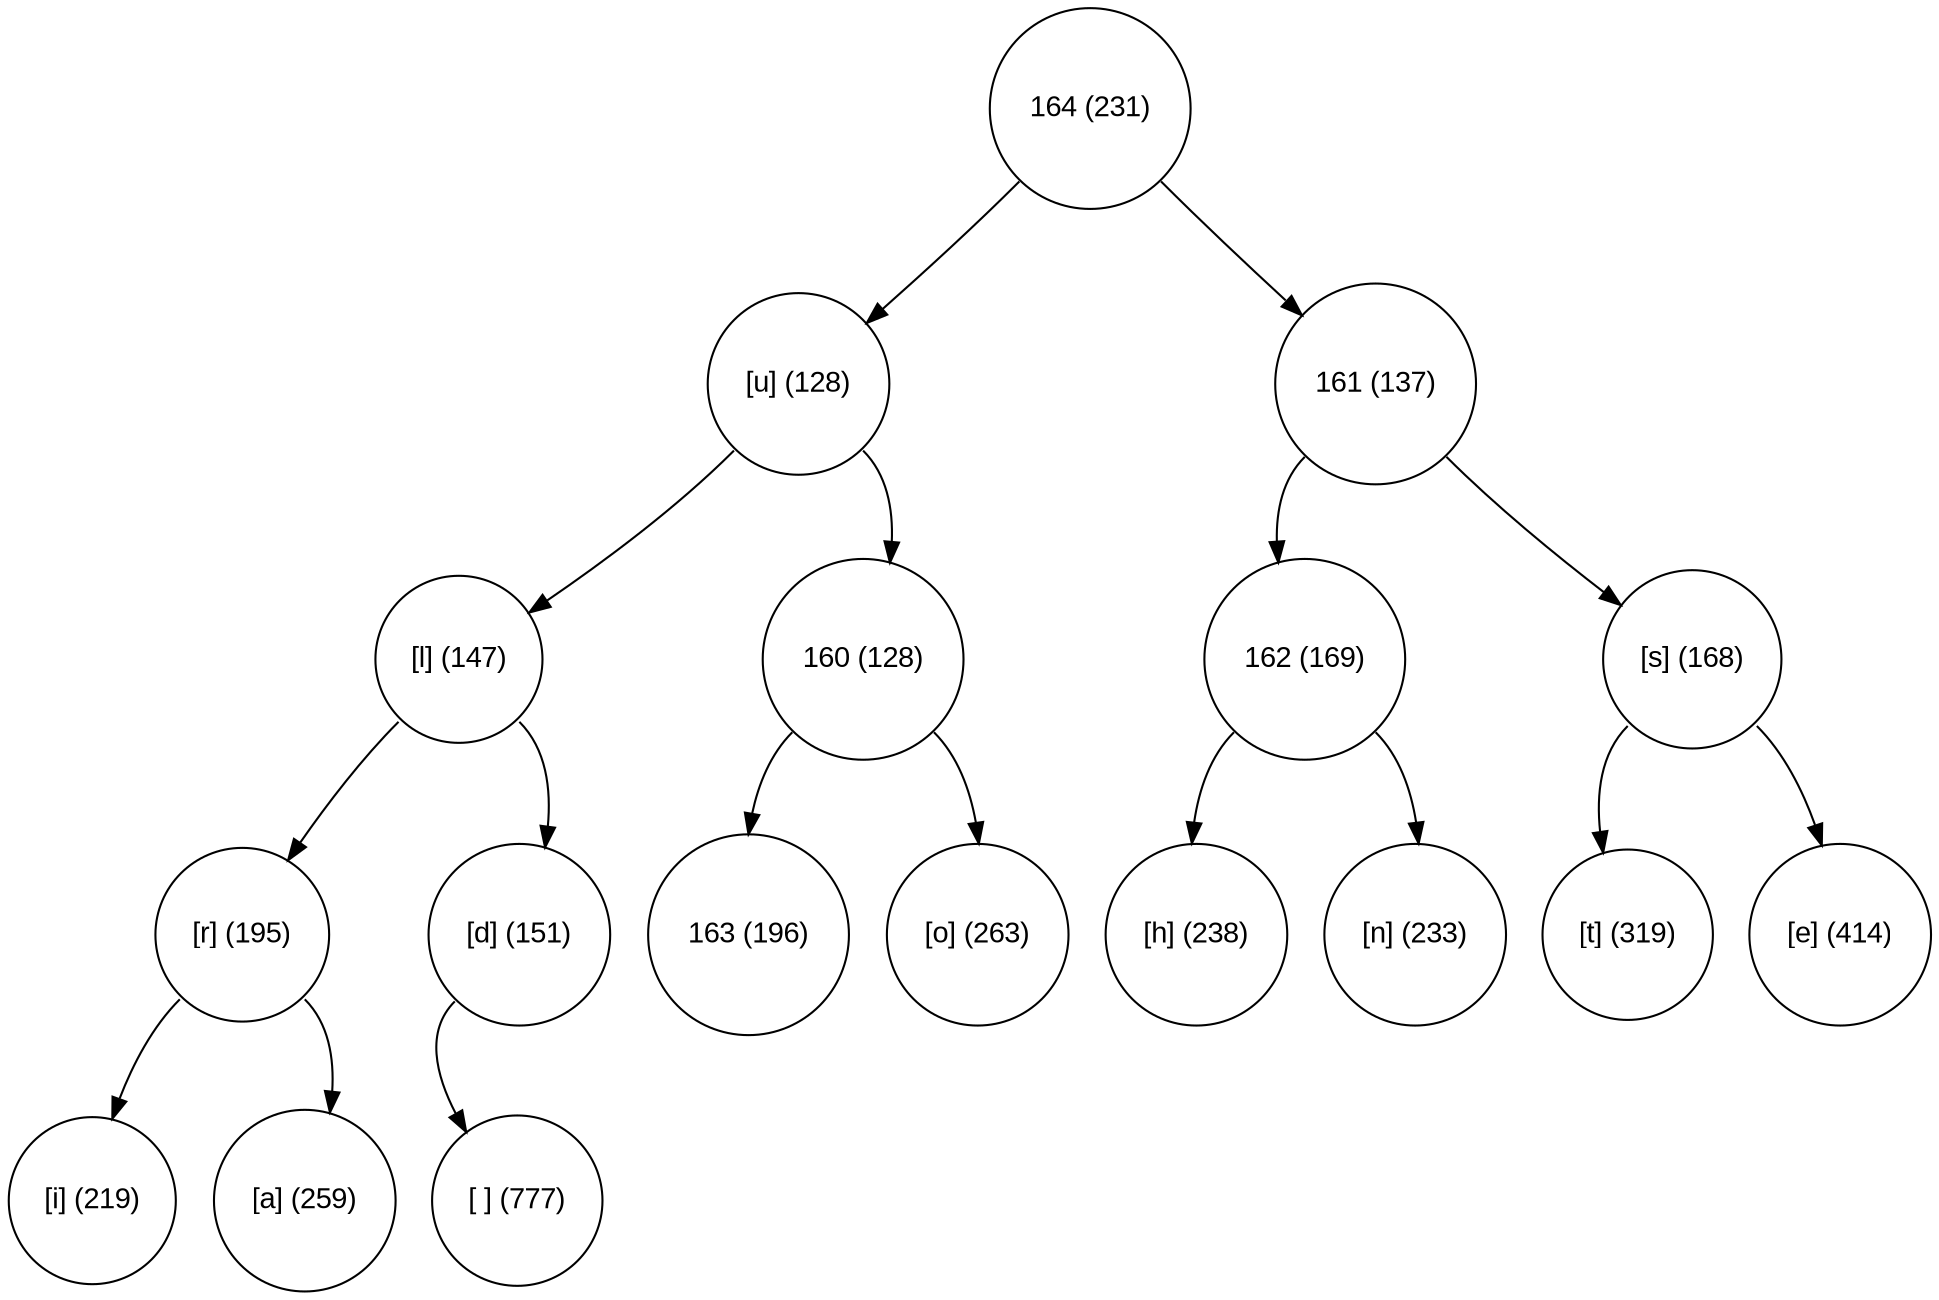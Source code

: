 digraph move_down {
	node [fontname="Arial", shape="circle", width=0.5]; 

	0 [label = "164 (231)"];
	0:sw -> 1;
	1 [label = "[u] (128)"];
	1:sw -> 3;
	3 [label = "[l] (147)"];
	3:sw -> 7;
	7 [label = "[r] (195)"];
	7:sw -> 15;
	15 [label = "[i] (219)"];
	7:se -> 16;
	16 [label = "[a] (259)"];
	3:se -> 8;
	8 [label = "[d] (151)"];
	8:sw -> 17;
	17 [label = "[ ] (777)"];
	1:se -> 4;
	4 [label = "160 (128)"];
	4:sw -> 9;
	9 [label = "163 (196)"];
	4:se -> 10;
	10 [label = "[o] (263)"];
	0:se -> 2;
	2 [label = "161 (137)"];
	2:sw -> 5;
	5 [label = "162 (169)"];
	5:sw -> 11;
	11 [label = "[h] (238)"];
	5:se -> 12;
	12 [label = "[n] (233)"];
	2:se -> 6;
	6 [label = "[s] (168)"];
	6:sw -> 13;
	13 [label = "[t] (319)"];
	6:se -> 14;
	14 [label = "[e] (414)"];
}
